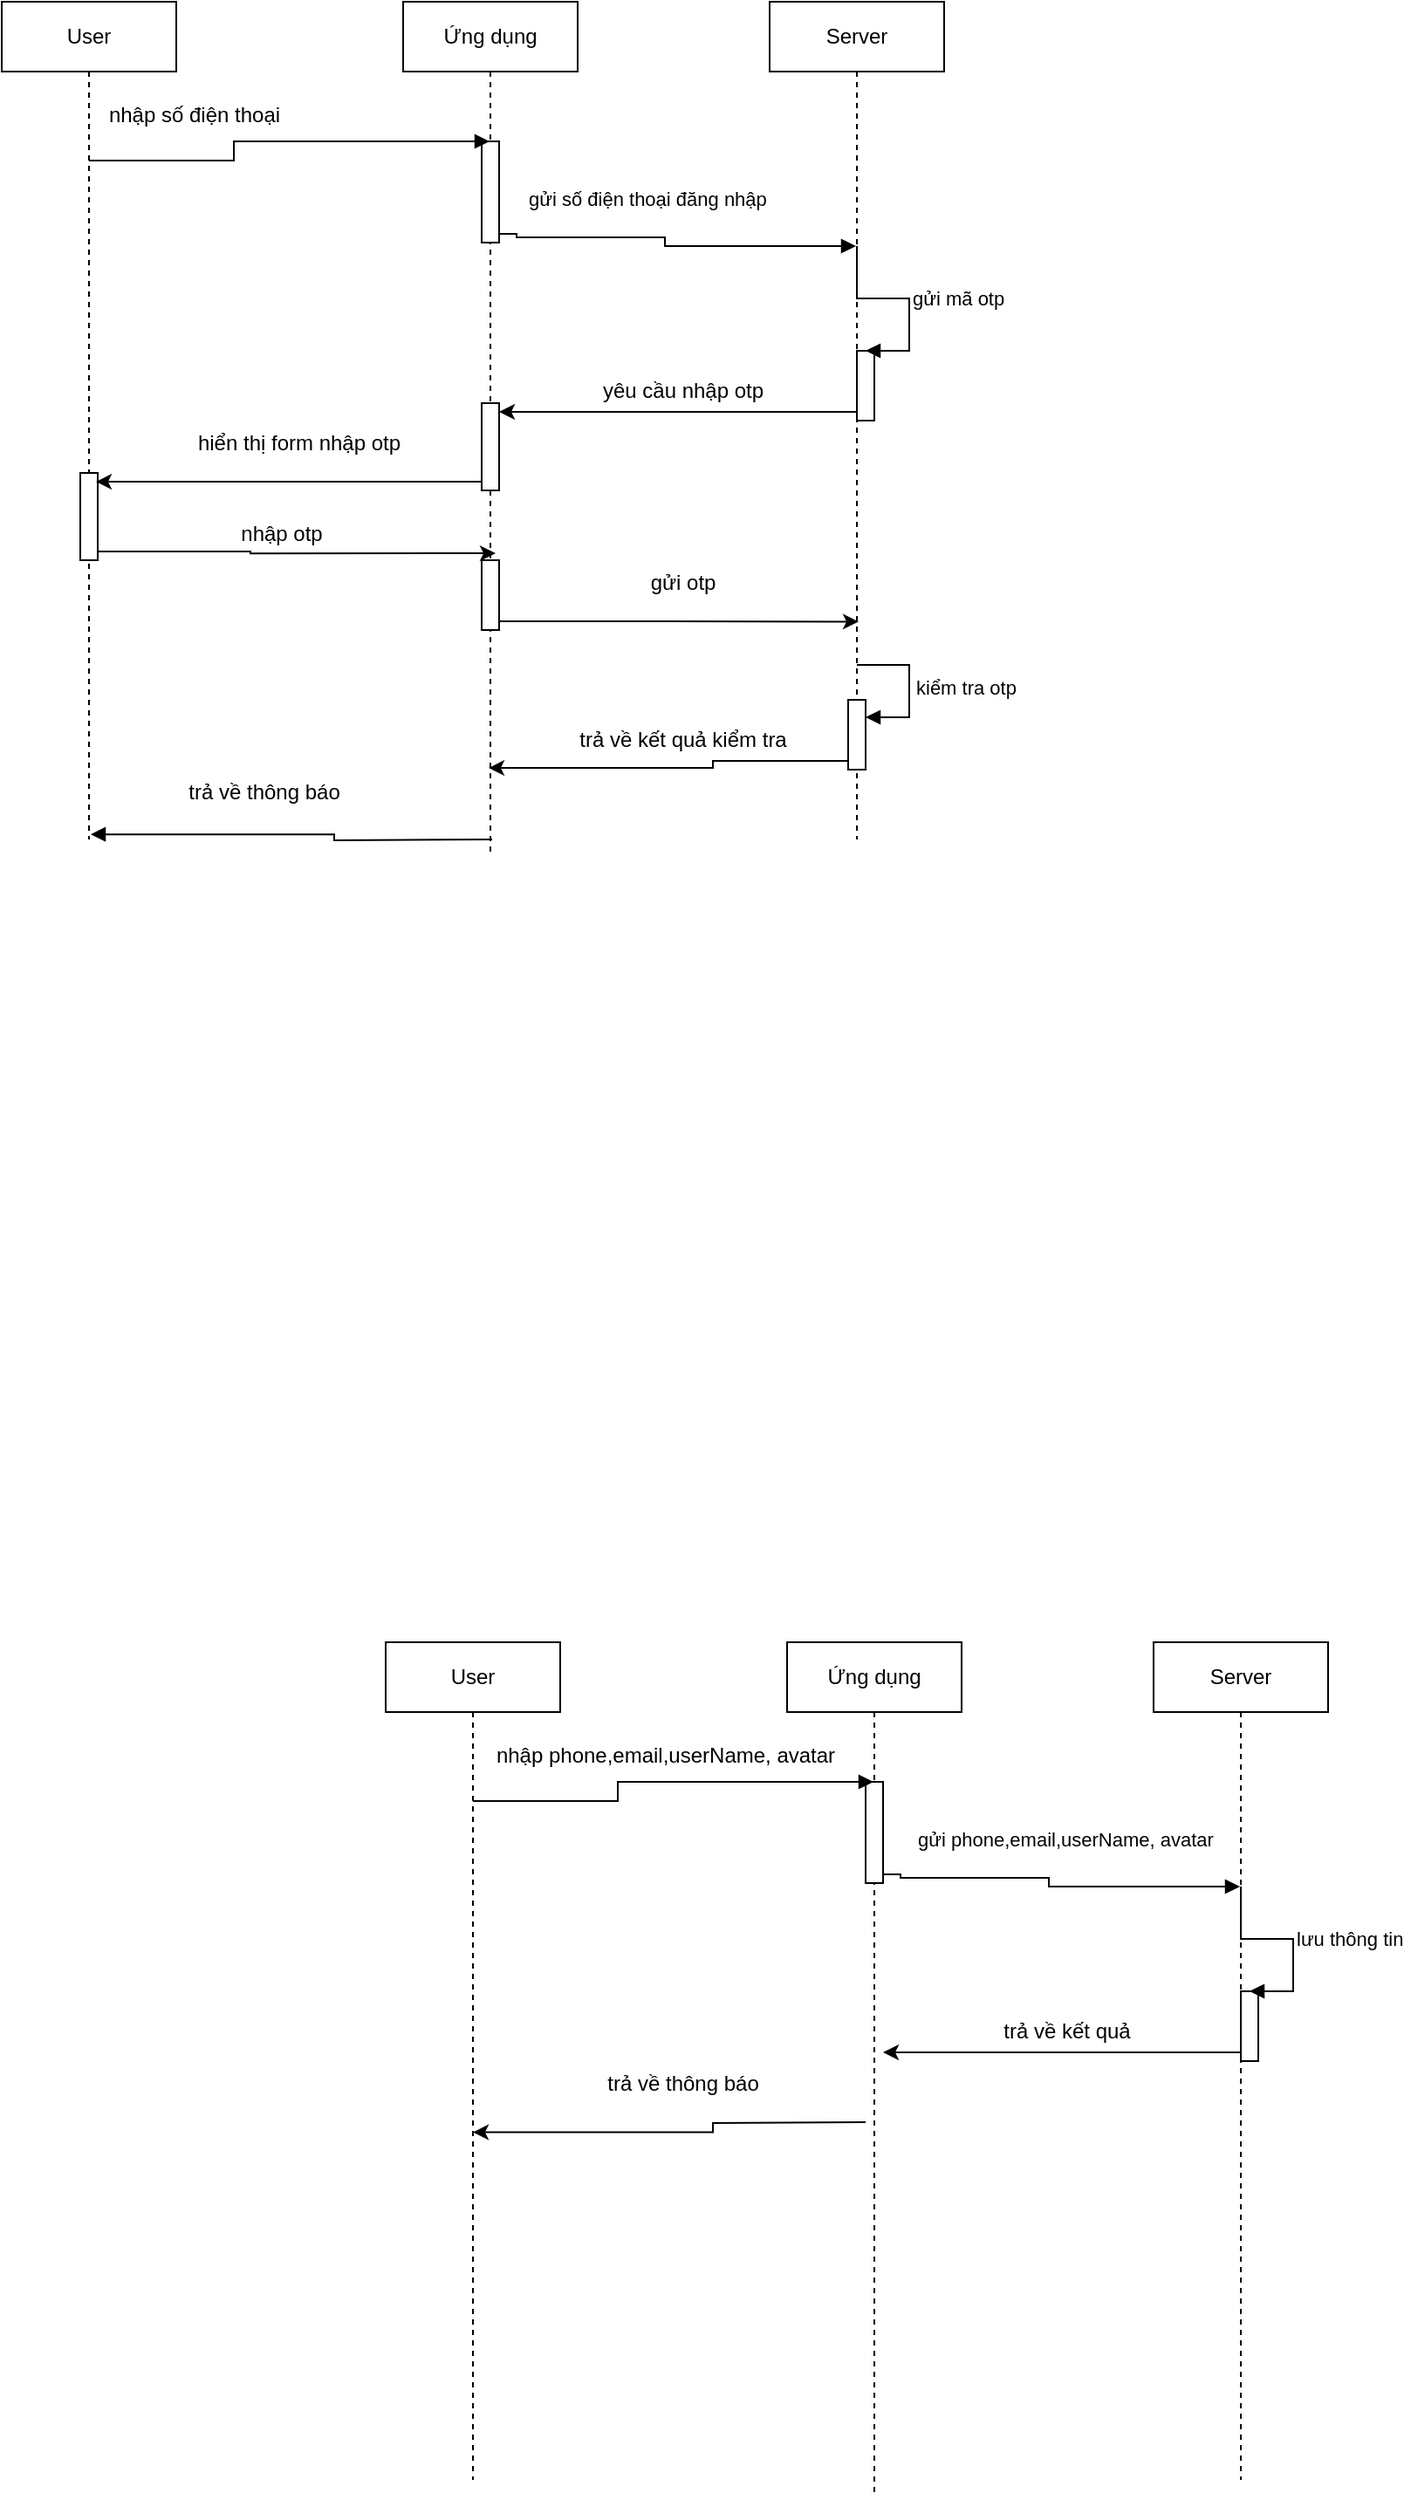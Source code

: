 <mxfile version="21.8.0" type="github">
  <diagram name="Page-1" id="6JSv2GNNTz4to5v7QTzB">
    <mxGraphModel dx="978" dy="516" grid="1" gridSize="10" guides="1" tooltips="1" connect="1" arrows="1" fold="1" page="1" pageScale="1" pageWidth="850" pageHeight="1100" math="0" shadow="0">
      <root>
        <mxCell id="0" />
        <mxCell id="1" parent="0" />
        <mxCell id="I_y_SuYSCFqSklQbzh5j-11" value="User" style="shape=umlLifeline;perimeter=lifelinePerimeter;whiteSpace=wrap;html=1;container=1;dropTarget=0;collapsible=0;recursiveResize=0;outlineConnect=0;portConstraint=eastwest;newEdgeStyle={&quot;curved&quot;:0,&quot;rounded&quot;:0};" vertex="1" parent="1">
          <mxGeometry x="80" y="80" width="100" height="480" as="geometry" />
        </mxCell>
        <mxCell id="I_y_SuYSCFqSklQbzh5j-39" value="" style="html=1;points=[[0,0,0,0,5],[0,1,0,0,-5],[1,0,0,0,5],[1,1,0,0,-5]];perimeter=orthogonalPerimeter;outlineConnect=0;targetShapes=umlLifeline;portConstraint=eastwest;newEdgeStyle={&quot;curved&quot;:0,&quot;rounded&quot;:0};" vertex="1" parent="I_y_SuYSCFqSklQbzh5j-11">
          <mxGeometry x="45" y="270" width="10" height="50" as="geometry" />
        </mxCell>
        <mxCell id="I_y_SuYSCFqSklQbzh5j-12" value="Ứng dụng" style="shape=umlLifeline;perimeter=lifelinePerimeter;whiteSpace=wrap;html=1;container=1;dropTarget=0;collapsible=0;recursiveResize=0;outlineConnect=0;portConstraint=eastwest;newEdgeStyle={&quot;curved&quot;:0,&quot;rounded&quot;:0};" vertex="1" parent="1">
          <mxGeometry x="310" y="80" width="100" height="490" as="geometry" />
        </mxCell>
        <mxCell id="I_y_SuYSCFqSklQbzh5j-14" value="" style="html=1;points=[[0,0,0,0,5],[0,1,0,0,-5],[1,0,0,0,5],[1,1,0,0,-5]];perimeter=orthogonalPerimeter;outlineConnect=0;targetShapes=umlLifeline;portConstraint=eastwest;newEdgeStyle={&quot;curved&quot;:0,&quot;rounded&quot;:0};" vertex="1" parent="I_y_SuYSCFqSklQbzh5j-12">
          <mxGeometry x="45" y="80" width="10" height="58" as="geometry" />
        </mxCell>
        <mxCell id="I_y_SuYSCFqSklQbzh5j-36" value="" style="html=1;points=[[0,0,0,0,5],[0,1,0,0,-5],[1,0,0,0,5],[1,1,0,0,-5]];perimeter=orthogonalPerimeter;outlineConnect=0;targetShapes=umlLifeline;portConstraint=eastwest;newEdgeStyle={&quot;curved&quot;:0,&quot;rounded&quot;:0};" vertex="1" parent="I_y_SuYSCFqSklQbzh5j-12">
          <mxGeometry x="45" y="230" width="10" height="50" as="geometry" />
        </mxCell>
        <mxCell id="I_y_SuYSCFqSklQbzh5j-43" value="" style="html=1;points=[[0,0,0,0,5],[0,1,0,0,-5],[1,0,0,0,5],[1,1,0,0,-5]];perimeter=orthogonalPerimeter;outlineConnect=0;targetShapes=umlLifeline;portConstraint=eastwest;newEdgeStyle={&quot;curved&quot;:0,&quot;rounded&quot;:0};" vertex="1" parent="I_y_SuYSCFqSklQbzh5j-12">
          <mxGeometry x="45" y="320" width="10" height="40" as="geometry" />
        </mxCell>
        <mxCell id="I_y_SuYSCFqSklQbzh5j-13" value="Server" style="shape=umlLifeline;perimeter=lifelinePerimeter;whiteSpace=wrap;html=1;container=1;dropTarget=0;collapsible=0;recursiveResize=0;outlineConnect=0;portConstraint=eastwest;newEdgeStyle={&quot;curved&quot;:0,&quot;rounded&quot;:0};" vertex="1" parent="1">
          <mxGeometry x="520" y="80" width="100" height="480" as="geometry" />
        </mxCell>
        <mxCell id="I_y_SuYSCFqSklQbzh5j-30" value="" style="html=1;points=[[0,0,0,0,5],[0,1,0,0,-5],[1,0,0,0,5],[1,1,0,0,-5]];perimeter=orthogonalPerimeter;outlineConnect=0;targetShapes=umlLifeline;portConstraint=eastwest;newEdgeStyle={&quot;curved&quot;:0,&quot;rounded&quot;:0};" vertex="1" parent="I_y_SuYSCFqSklQbzh5j-13">
          <mxGeometry x="50" y="200" width="10" height="40" as="geometry" />
        </mxCell>
        <mxCell id="I_y_SuYSCFqSklQbzh5j-47" value="" style="html=1;points=[[0,0,0,0,5],[0,1,0,0,-5],[1,0,0,0,5],[1,1,0,0,-5]];perimeter=orthogonalPerimeter;outlineConnect=0;targetShapes=umlLifeline;portConstraint=eastwest;newEdgeStyle={&quot;curved&quot;:0,&quot;rounded&quot;:0};" vertex="1" parent="I_y_SuYSCFqSklQbzh5j-13">
          <mxGeometry x="45" y="400" width="10" height="40" as="geometry" />
        </mxCell>
        <mxCell id="I_y_SuYSCFqSklQbzh5j-48" value="kiểm tra otp" style="html=1;align=left;spacingLeft=2;endArrow=block;rounded=0;edgeStyle=orthogonalEdgeStyle;curved=0;rounded=0;" edge="1" target="I_y_SuYSCFqSklQbzh5j-47" parent="I_y_SuYSCFqSklQbzh5j-13">
          <mxGeometry relative="1" as="geometry">
            <mxPoint x="50" y="380" as="sourcePoint" />
            <Array as="points">
              <mxPoint x="80" y="410" />
            </Array>
          </mxGeometry>
        </mxCell>
        <mxCell id="I_y_SuYSCFqSklQbzh5j-17" value="" style="endArrow=block;endFill=1;html=1;edgeStyle=orthogonalEdgeStyle;align=left;verticalAlign=top;rounded=0;" edge="1" parent="1" source="I_y_SuYSCFqSklQbzh5j-11" target="I_y_SuYSCFqSklQbzh5j-12">
          <mxGeometry x="-1" relative="1" as="geometry">
            <mxPoint x="100" y="170" as="sourcePoint" />
            <mxPoint x="320" y="180" as="targetPoint" />
            <Array as="points">
              <mxPoint x="213" y="171" />
              <mxPoint x="213" y="160" />
            </Array>
          </mxGeometry>
        </mxCell>
        <mxCell id="I_y_SuYSCFqSklQbzh5j-18" value="gửi số điện thoại đăng nhập" style="edgeLabel;resizable=0;html=1;align=left;verticalAlign=bottom;" connectable="0" vertex="1" parent="I_y_SuYSCFqSklQbzh5j-17">
          <mxGeometry x="-1" relative="1" as="geometry">
            <mxPoint x="250" y="30" as="offset" />
          </mxGeometry>
        </mxCell>
        <mxCell id="I_y_SuYSCFqSklQbzh5j-19" value="nhập số điện thoại" style="text;html=1;align=center;verticalAlign=middle;resizable=0;points=[];autosize=1;strokeColor=none;fillColor=none;" vertex="1" parent="1">
          <mxGeometry x="130" y="130" width="120" height="30" as="geometry" />
        </mxCell>
        <mxCell id="I_y_SuYSCFqSklQbzh5j-20" value="" style="endArrow=block;endFill=1;html=1;edgeStyle=orthogonalEdgeStyle;align=left;verticalAlign=top;rounded=0;exitX=1;exitY=1;exitDx=0;exitDy=-5;exitPerimeter=0;" edge="1" parent="1" source="I_y_SuYSCFqSklQbzh5j-14" target="I_y_SuYSCFqSklQbzh5j-13">
          <mxGeometry x="-1" relative="1" as="geometry">
            <mxPoint x="380" y="200" as="sourcePoint" />
            <mxPoint x="540" y="200" as="targetPoint" />
            <Array as="points">
              <mxPoint x="375" y="215" />
              <mxPoint x="460" y="215" />
              <mxPoint x="460" y="220" />
            </Array>
          </mxGeometry>
        </mxCell>
        <mxCell id="I_y_SuYSCFqSklQbzh5j-31" value="gửi mã otp" style="html=1;align=left;spacingLeft=2;endArrow=block;rounded=0;edgeStyle=orthogonalEdgeStyle;curved=0;rounded=0;" edge="1" parent="1">
          <mxGeometry relative="1" as="geometry">
            <mxPoint x="570" y="220" as="sourcePoint" />
            <Array as="points">
              <mxPoint x="600" y="250" />
            </Array>
            <mxPoint x="575" y="280" as="targetPoint" />
          </mxGeometry>
        </mxCell>
        <mxCell id="I_y_SuYSCFqSklQbzh5j-35" style="edgeStyle=orthogonalEdgeStyle;rounded=0;orthogonalLoop=1;jettySize=auto;html=1;curved=0;exitX=0;exitY=1;exitDx=0;exitDy=-5;exitPerimeter=0;entryX=1;entryY=0;entryDx=0;entryDy=5;entryPerimeter=0;" edge="1" parent="1" source="I_y_SuYSCFqSklQbzh5j-30" target="I_y_SuYSCFqSklQbzh5j-36">
          <mxGeometry relative="1" as="geometry" />
        </mxCell>
        <mxCell id="I_y_SuYSCFqSklQbzh5j-37" value="yêu cầu nhập otp" style="text;html=1;align=center;verticalAlign=middle;resizable=0;points=[];autosize=1;strokeColor=none;fillColor=none;" vertex="1" parent="1">
          <mxGeometry x="410" y="288" width="120" height="30" as="geometry" />
        </mxCell>
        <mxCell id="I_y_SuYSCFqSklQbzh5j-38" style="edgeStyle=orthogonalEdgeStyle;rounded=0;orthogonalLoop=1;jettySize=auto;html=1;curved=0;exitX=0;exitY=1;exitDx=0;exitDy=-5;exitPerimeter=0;entryX=0.54;entryY=0.573;entryDx=0;entryDy=0;entryPerimeter=0;" edge="1" parent="1" source="I_y_SuYSCFqSklQbzh5j-36" target="I_y_SuYSCFqSklQbzh5j-11">
          <mxGeometry relative="1" as="geometry" />
        </mxCell>
        <mxCell id="I_y_SuYSCFqSklQbzh5j-40" value="hiển thị form nhập otp" style="text;html=1;align=center;verticalAlign=middle;resizable=0;points=[];autosize=1;strokeColor=none;fillColor=none;" vertex="1" parent="1">
          <mxGeometry x="180" y="318" width="140" height="30" as="geometry" />
        </mxCell>
        <mxCell id="I_y_SuYSCFqSklQbzh5j-41" style="edgeStyle=orthogonalEdgeStyle;rounded=0;orthogonalLoop=1;jettySize=auto;html=1;curved=0;exitX=1;exitY=1;exitDx=0;exitDy=-5;exitPerimeter=0;entryX=0.53;entryY=0.645;entryDx=0;entryDy=0;entryPerimeter=0;" edge="1" parent="1" source="I_y_SuYSCFqSklQbzh5j-39" target="I_y_SuYSCFqSklQbzh5j-12">
          <mxGeometry relative="1" as="geometry" />
        </mxCell>
        <mxCell id="I_y_SuYSCFqSklQbzh5j-42" value="nhập otp" style="text;html=1;align=center;verticalAlign=middle;resizable=0;points=[];autosize=1;strokeColor=none;fillColor=none;" vertex="1" parent="1">
          <mxGeometry x="205" y="370" width="70" height="30" as="geometry" />
        </mxCell>
        <mxCell id="I_y_SuYSCFqSklQbzh5j-44" style="edgeStyle=orthogonalEdgeStyle;rounded=0;orthogonalLoop=1;jettySize=auto;html=1;curved=0;exitX=1;exitY=1;exitDx=0;exitDy=-5;exitPerimeter=0;entryX=0.51;entryY=0.74;entryDx=0;entryDy=0;entryPerimeter=0;" edge="1" parent="1" source="I_y_SuYSCFqSklQbzh5j-43" target="I_y_SuYSCFqSklQbzh5j-13">
          <mxGeometry relative="1" as="geometry" />
        </mxCell>
        <mxCell id="I_y_SuYSCFqSklQbzh5j-46" value="gửi otp" style="text;html=1;align=center;verticalAlign=middle;resizable=0;points=[];autosize=1;strokeColor=none;fillColor=none;" vertex="1" parent="1">
          <mxGeometry x="440" y="398" width="60" height="30" as="geometry" />
        </mxCell>
        <mxCell id="I_y_SuYSCFqSklQbzh5j-49" style="edgeStyle=orthogonalEdgeStyle;rounded=0;orthogonalLoop=1;jettySize=auto;html=1;curved=0;exitX=0;exitY=1;exitDx=0;exitDy=-5;exitPerimeter=0;entryX=0.49;entryY=0.896;entryDx=0;entryDy=0;entryPerimeter=0;" edge="1" parent="1" source="I_y_SuYSCFqSklQbzh5j-47" target="I_y_SuYSCFqSklQbzh5j-12">
          <mxGeometry relative="1" as="geometry" />
        </mxCell>
        <mxCell id="I_y_SuYSCFqSklQbzh5j-50" value="trả về kết quả kiểm tra" style="text;html=1;align=center;verticalAlign=middle;resizable=0;points=[];autosize=1;strokeColor=none;fillColor=none;" vertex="1" parent="1">
          <mxGeometry x="400" y="488" width="140" height="30" as="geometry" />
        </mxCell>
        <mxCell id="I_y_SuYSCFqSklQbzh5j-51" value="" style="endArrow=block;endFill=1;html=1;edgeStyle=orthogonalEdgeStyle;align=left;verticalAlign=top;rounded=0;entryX=0.51;entryY=0.994;entryDx=0;entryDy=0;entryPerimeter=0;" edge="1" parent="1" target="I_y_SuYSCFqSklQbzh5j-11">
          <mxGeometry x="-1" relative="1" as="geometry">
            <mxPoint x="361" y="560" as="sourcePoint" />
            <mxPoint x="350" y="590" as="targetPoint" />
          </mxGeometry>
        </mxCell>
        <mxCell id="I_y_SuYSCFqSklQbzh5j-53" value="trả về thông báo" style="text;html=1;align=center;verticalAlign=middle;resizable=0;points=[];autosize=1;strokeColor=none;fillColor=none;" vertex="1" parent="1">
          <mxGeometry x="175" y="518" width="110" height="30" as="geometry" />
        </mxCell>
        <mxCell id="I_y_SuYSCFqSklQbzh5j-54" value="User" style="shape=umlLifeline;perimeter=lifelinePerimeter;whiteSpace=wrap;html=1;container=1;dropTarget=0;collapsible=0;recursiveResize=0;outlineConnect=0;portConstraint=eastwest;newEdgeStyle={&quot;curved&quot;:0,&quot;rounded&quot;:0};" vertex="1" parent="1">
          <mxGeometry x="300" y="1020" width="100" height="480" as="geometry" />
        </mxCell>
        <mxCell id="I_y_SuYSCFqSklQbzh5j-56" value="Ứng dụng" style="shape=umlLifeline;perimeter=lifelinePerimeter;whiteSpace=wrap;html=1;container=1;dropTarget=0;collapsible=0;recursiveResize=0;outlineConnect=0;portConstraint=eastwest;newEdgeStyle={&quot;curved&quot;:0,&quot;rounded&quot;:0};" vertex="1" parent="1">
          <mxGeometry x="530" y="1020" width="100" height="490" as="geometry" />
        </mxCell>
        <mxCell id="I_y_SuYSCFqSklQbzh5j-57" value="" style="html=1;points=[[0,0,0,0,5],[0,1,0,0,-5],[1,0,0,0,5],[1,1,0,0,-5]];perimeter=orthogonalPerimeter;outlineConnect=0;targetShapes=umlLifeline;portConstraint=eastwest;newEdgeStyle={&quot;curved&quot;:0,&quot;rounded&quot;:0};" vertex="1" parent="I_y_SuYSCFqSklQbzh5j-56">
          <mxGeometry x="45" y="80" width="10" height="58" as="geometry" />
        </mxCell>
        <mxCell id="I_y_SuYSCFqSklQbzh5j-60" value="Server" style="shape=umlLifeline;perimeter=lifelinePerimeter;whiteSpace=wrap;html=1;container=1;dropTarget=0;collapsible=0;recursiveResize=0;outlineConnect=0;portConstraint=eastwest;newEdgeStyle={&quot;curved&quot;:0,&quot;rounded&quot;:0};" vertex="1" parent="1">
          <mxGeometry x="740" y="1020" width="100" height="480" as="geometry" />
        </mxCell>
        <mxCell id="I_y_SuYSCFqSklQbzh5j-61" value="" style="html=1;points=[[0,0,0,0,5],[0,1,0,0,-5],[1,0,0,0,5],[1,1,0,0,-5]];perimeter=orthogonalPerimeter;outlineConnect=0;targetShapes=umlLifeline;portConstraint=eastwest;newEdgeStyle={&quot;curved&quot;:0,&quot;rounded&quot;:0};" vertex="1" parent="I_y_SuYSCFqSklQbzh5j-60">
          <mxGeometry x="50" y="200" width="10" height="40" as="geometry" />
        </mxCell>
        <mxCell id="I_y_SuYSCFqSklQbzh5j-64" value="" style="endArrow=block;endFill=1;html=1;edgeStyle=orthogonalEdgeStyle;align=left;verticalAlign=top;rounded=0;" edge="1" parent="1" source="I_y_SuYSCFqSklQbzh5j-54" target="I_y_SuYSCFqSklQbzh5j-56">
          <mxGeometry x="-1" relative="1" as="geometry">
            <mxPoint x="320" y="1110" as="sourcePoint" />
            <mxPoint x="540" y="1120" as="targetPoint" />
            <Array as="points">
              <mxPoint x="433" y="1111" />
              <mxPoint x="433" y="1100" />
            </Array>
          </mxGeometry>
        </mxCell>
        <mxCell id="I_y_SuYSCFqSklQbzh5j-65" value="&amp;nbsp;gửi phone,email,userName, avatar" style="edgeLabel;resizable=0;html=1;align=left;verticalAlign=bottom;" connectable="0" vertex="1" parent="I_y_SuYSCFqSklQbzh5j-64">
          <mxGeometry x="-1" relative="1" as="geometry">
            <mxPoint x="250" y="30" as="offset" />
          </mxGeometry>
        </mxCell>
        <mxCell id="I_y_SuYSCFqSklQbzh5j-66" value="nhập phone,email,userName, avatar" style="text;html=1;align=center;verticalAlign=middle;resizable=0;points=[];autosize=1;strokeColor=none;fillColor=none;" vertex="1" parent="1">
          <mxGeometry x="350" y="1070" width="220" height="30" as="geometry" />
        </mxCell>
        <mxCell id="I_y_SuYSCFqSklQbzh5j-67" value="" style="endArrow=block;endFill=1;html=1;edgeStyle=orthogonalEdgeStyle;align=left;verticalAlign=top;rounded=0;exitX=1;exitY=1;exitDx=0;exitDy=-5;exitPerimeter=0;" edge="1" parent="1" source="I_y_SuYSCFqSklQbzh5j-57" target="I_y_SuYSCFqSklQbzh5j-60">
          <mxGeometry x="-1" relative="1" as="geometry">
            <mxPoint x="600" y="1140" as="sourcePoint" />
            <mxPoint x="760" y="1140" as="targetPoint" />
            <Array as="points">
              <mxPoint x="595" y="1155" />
              <mxPoint x="680" y="1155" />
              <mxPoint x="680" y="1160" />
            </Array>
          </mxGeometry>
        </mxCell>
        <mxCell id="I_y_SuYSCFqSklQbzh5j-68" value="lưu thông tin" style="html=1;align=left;spacingLeft=2;endArrow=block;rounded=0;edgeStyle=orthogonalEdgeStyle;curved=0;rounded=0;" edge="1" parent="1">
          <mxGeometry relative="1" as="geometry">
            <mxPoint x="790" y="1160" as="sourcePoint" />
            <Array as="points">
              <mxPoint x="820" y="1190" />
            </Array>
            <mxPoint x="795" y="1220" as="targetPoint" />
          </mxGeometry>
        </mxCell>
        <mxCell id="I_y_SuYSCFqSklQbzh5j-69" style="edgeStyle=orthogonalEdgeStyle;rounded=0;orthogonalLoop=1;jettySize=auto;html=1;curved=0;exitX=0;exitY=1;exitDx=0;exitDy=-5;exitPerimeter=0;entryX=1;entryY=0;entryDx=0;entryDy=5;entryPerimeter=0;" edge="1" parent="1" source="I_y_SuYSCFqSklQbzh5j-61">
          <mxGeometry relative="1" as="geometry">
            <mxPoint x="585" y="1255" as="targetPoint" />
          </mxGeometry>
        </mxCell>
        <mxCell id="I_y_SuYSCFqSklQbzh5j-70" value="trả về kết quả" style="text;html=1;align=center;verticalAlign=middle;resizable=0;points=[];autosize=1;strokeColor=none;fillColor=none;" vertex="1" parent="1">
          <mxGeometry x="640" y="1228" width="100" height="30" as="geometry" />
        </mxCell>
        <mxCell id="I_y_SuYSCFqSklQbzh5j-71" style="edgeStyle=orthogonalEdgeStyle;rounded=0;orthogonalLoop=1;jettySize=auto;html=1;curved=0;exitX=0;exitY=1;exitDx=0;exitDy=-5;exitPerimeter=0;entryX=0.5;entryY=0.585;entryDx=0;entryDy=0;entryPerimeter=0;" edge="1" parent="1" target="I_y_SuYSCFqSklQbzh5j-54">
          <mxGeometry relative="1" as="geometry">
            <mxPoint x="575" y="1295" as="sourcePoint" />
          </mxGeometry>
        </mxCell>
        <mxCell id="I_y_SuYSCFqSklQbzh5j-72" value="trả về thông báo" style="text;html=1;align=center;verticalAlign=middle;resizable=0;points=[];autosize=1;strokeColor=none;fillColor=none;" vertex="1" parent="1">
          <mxGeometry x="415" y="1258" width="110" height="30" as="geometry" />
        </mxCell>
      </root>
    </mxGraphModel>
  </diagram>
</mxfile>
